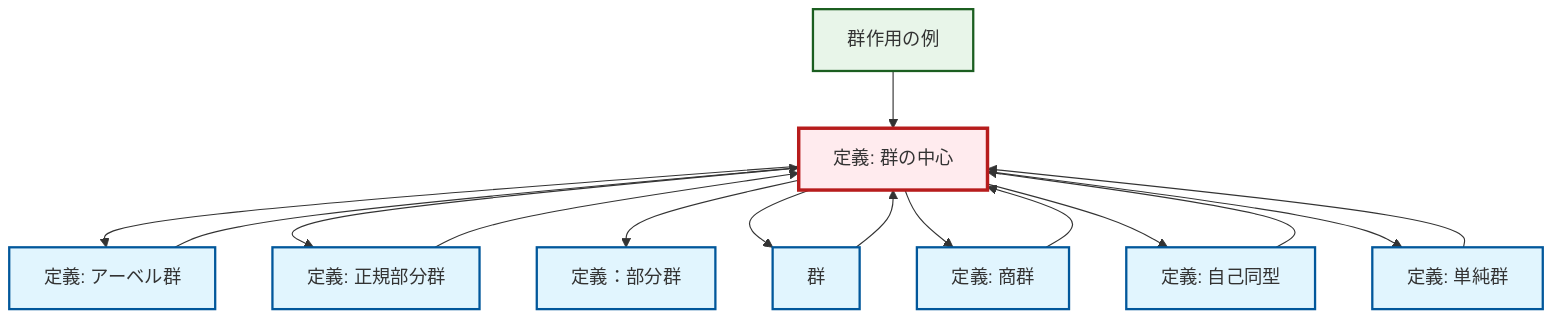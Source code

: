 graph TD
    classDef definition fill:#e1f5fe,stroke:#01579b,stroke-width:2px
    classDef theorem fill:#f3e5f5,stroke:#4a148c,stroke-width:2px
    classDef axiom fill:#fff3e0,stroke:#e65100,stroke-width:2px
    classDef example fill:#e8f5e9,stroke:#1b5e20,stroke-width:2px
    classDef current fill:#ffebee,stroke:#b71c1c,stroke-width:3px
    def-center-of-group["定義: 群の中心"]:::definition
    def-abelian-group["定義: アーベル群"]:::definition
    def-normal-subgroup["定義: 正規部分群"]:::definition
    def-group["群"]:::definition
    def-subgroup["定義：部分群"]:::definition
    ex-group-action-examples["群作用の例"]:::example
    def-quotient-group["定義: 商群"]:::definition
    def-simple-group["定義: 単純群"]:::definition
    def-automorphism["定義: 自己同型"]:::definition
    def-simple-group --> def-center-of-group
    def-abelian-group --> def-center-of-group
    def-normal-subgroup --> def-center-of-group
    def-center-of-group --> def-abelian-group
    def-center-of-group --> def-normal-subgroup
    def-center-of-group --> def-subgroup
    def-center-of-group --> def-group
    def-center-of-group --> def-quotient-group
    def-group --> def-center-of-group
    def-center-of-group --> def-automorphism
    ex-group-action-examples --> def-center-of-group
    def-automorphism --> def-center-of-group
    def-quotient-group --> def-center-of-group
    def-center-of-group --> def-simple-group
    class def-center-of-group current